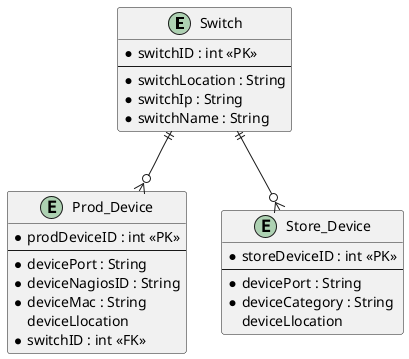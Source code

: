 @startuml

'entity attributes
entity Switch {
    * switchID : int <<PK>>
    --
    * switchLocation : String
    * switchIp : String
    * switchName : String
}

entity Prod_Device {
    * prodDeviceID : int <<PK>>
    --
    * devicePort : String
    * deviceNagiosID : String
    * deviceMac : String
    deviceLlocation
    * switchID : int <<FK>>
}

entity Store_Device {
    * storeDeviceID : int <<PK>>
    --
    * devicePort : String
    * deviceCategory : String
    deviceLlocation
}

'realations
Switch ||--o{ Prod_Device

Switch ||--o{ Store_Device

@enduml